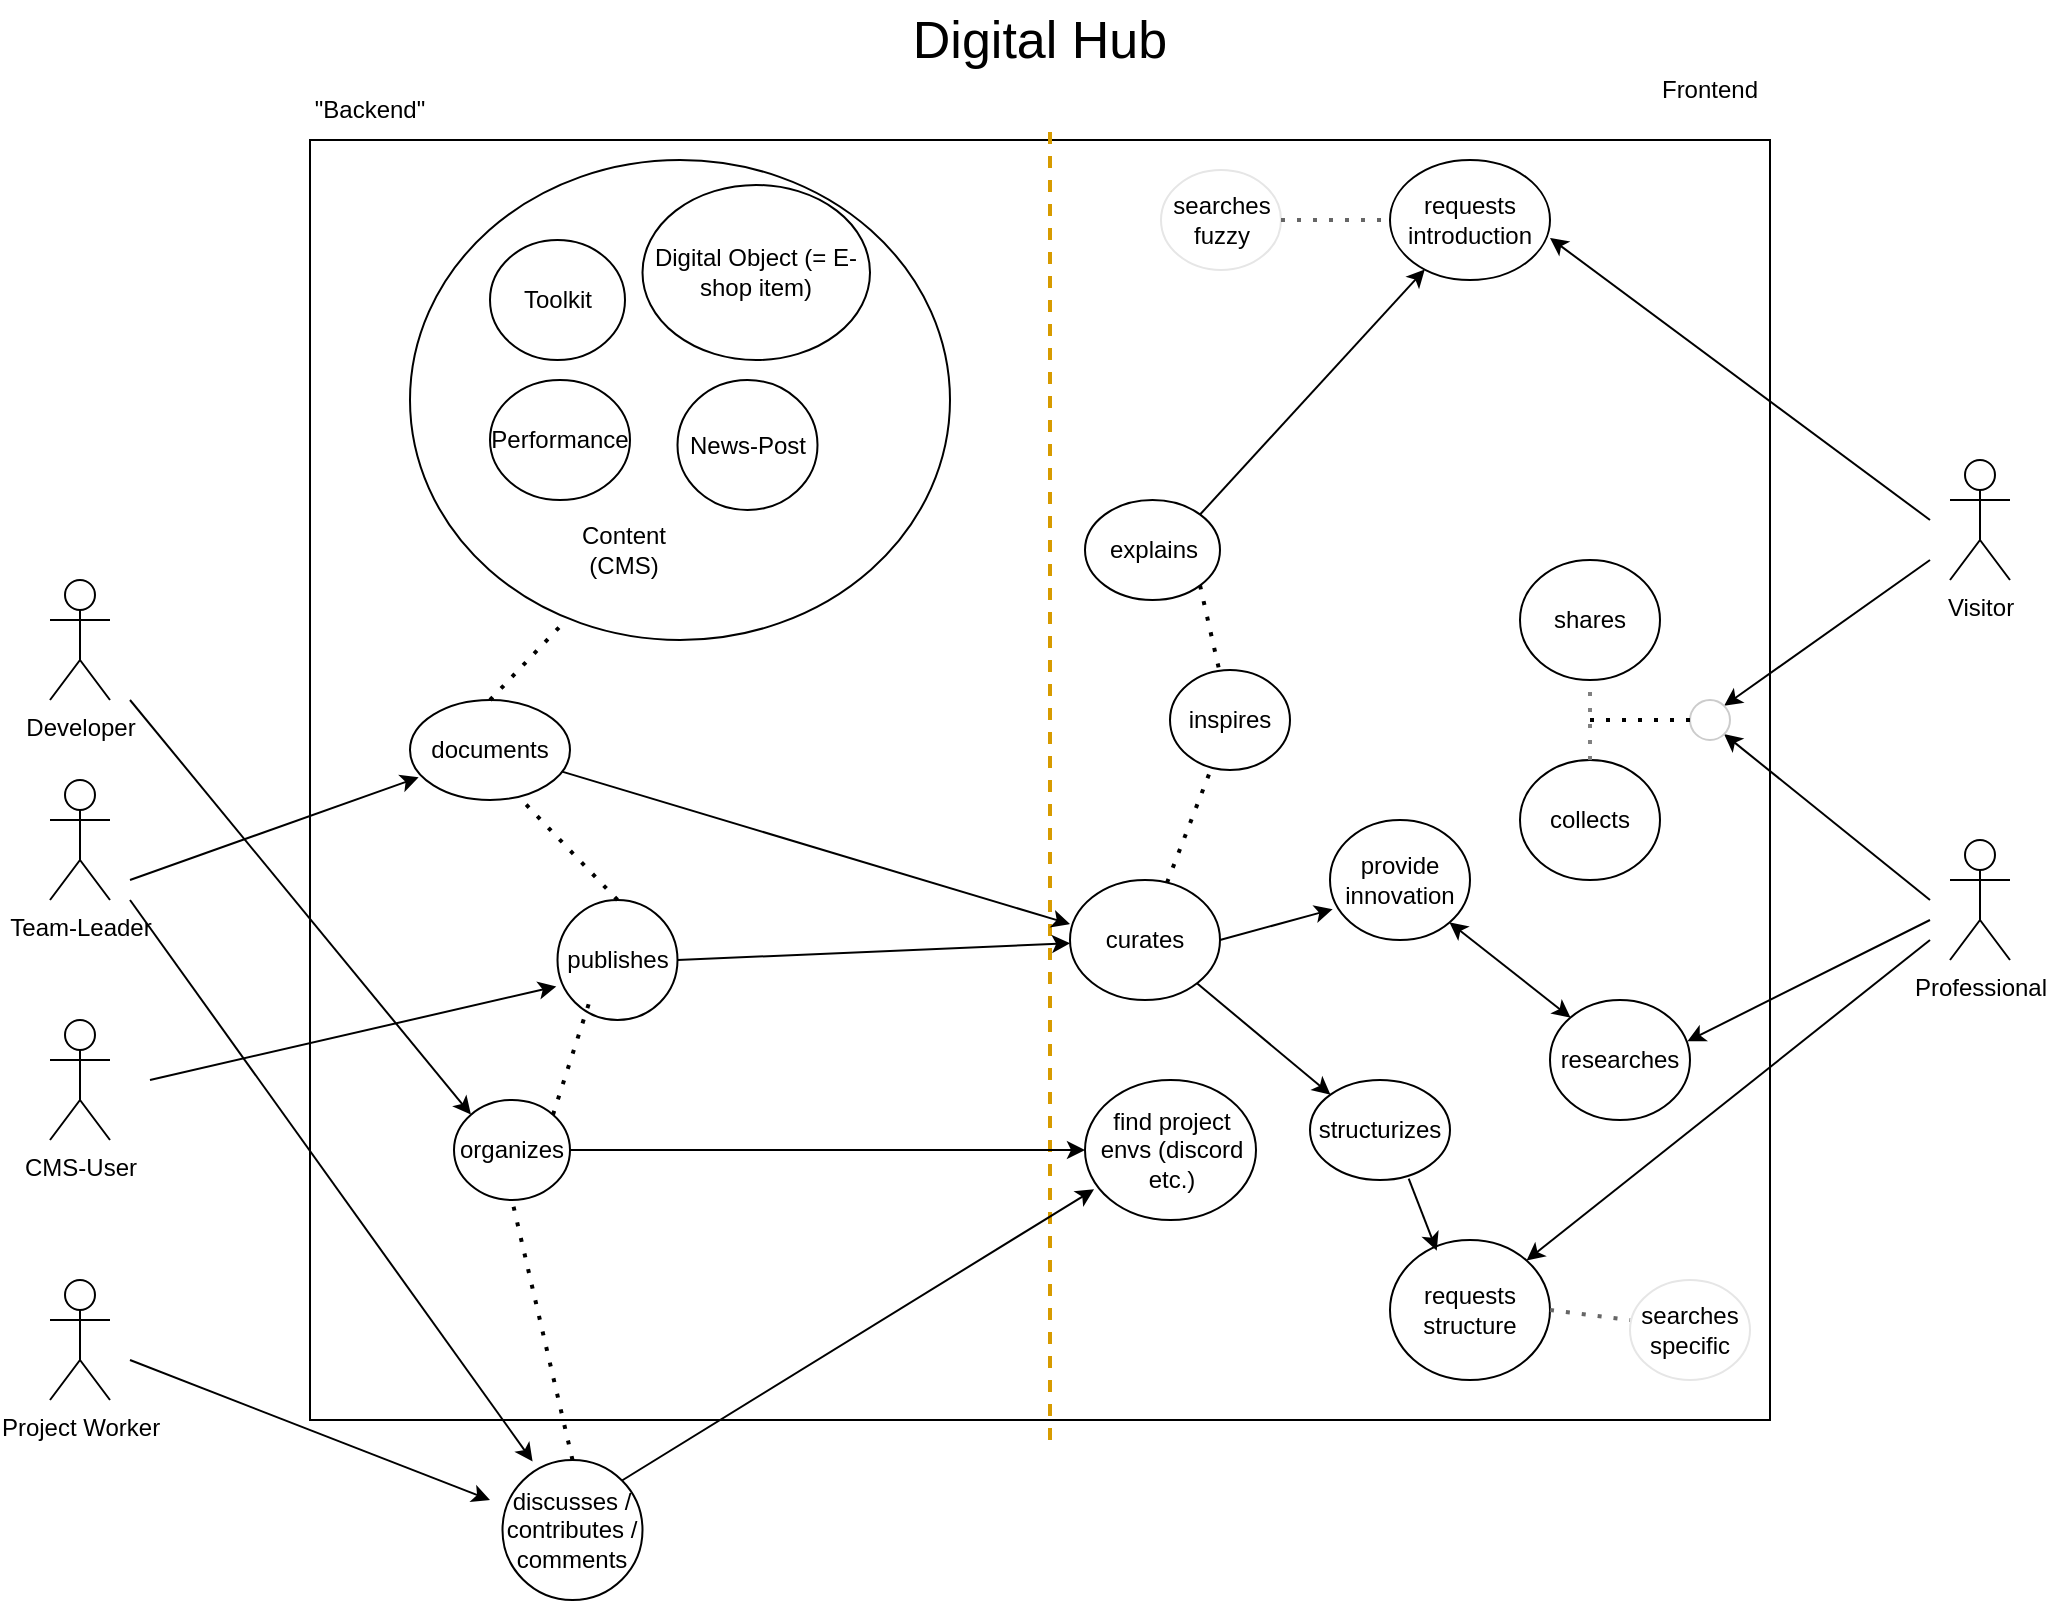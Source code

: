<mxfile version="15.9.1" type="device"><diagram id="iooNiAMgm0IIC1ePajFr" name="Page-1"><mxGraphModel dx="1117" dy="623" grid="1" gridSize="10" guides="1" tooltips="1" connect="1" arrows="1" fold="1" page="1" pageScale="1" pageWidth="850" pageHeight="1100" math="0" shadow="0"><root><mxCell id="0"/><mxCell id="1" parent="0"/><mxCell id="Dn45jCw_LPTM7AoSx9nK-1" value="" style="rounded=0;whiteSpace=wrap;html=1;" parent="1" vertex="1"><mxGeometry x="190" y="80" width="730" height="640" as="geometry"/></mxCell><mxCell id="Dn45jCw_LPTM7AoSx9nK-26" value="" style="ellipse;whiteSpace=wrap;html=1;" parent="1" vertex="1"><mxGeometry x="240" y="90" width="270" height="240" as="geometry"/></mxCell><mxCell id="Dn45jCw_LPTM7AoSx9nK-2" value="CMS-User" style="shape=umlActor;verticalLabelPosition=bottom;verticalAlign=top;html=1;outlineConnect=0;" parent="1" vertex="1"><mxGeometry x="60" y="520" width="30" height="60" as="geometry"/></mxCell><mxCell id="Dn45jCw_LPTM7AoSx9nK-3" value="Team-Leader" style="shape=umlActor;verticalLabelPosition=bottom;verticalAlign=top;html=1;outlineConnect=0;" parent="1" vertex="1"><mxGeometry x="60" y="400" width="30" height="60" as="geometry"/></mxCell><mxCell id="Dn45jCw_LPTM7AoSx9nK-4" value="Project Worker" style="shape=umlActor;verticalLabelPosition=bottom;verticalAlign=top;html=1;outlineConnect=0;" parent="1" vertex="1"><mxGeometry x="60" y="650" width="30" height="60" as="geometry"/></mxCell><mxCell id="Dn45jCw_LPTM7AoSx9nK-5" value="Visitor" style="shape=umlActor;verticalLabelPosition=bottom;verticalAlign=top;html=1;outlineConnect=0;" parent="1" vertex="1"><mxGeometry x="1010" y="240" width="30" height="60" as="geometry"/></mxCell><mxCell id="Dn45jCw_LPTM7AoSx9nK-6" value="Professional" style="shape=umlActor;verticalLabelPosition=bottom;verticalAlign=top;html=1;outlineConnect=0;" parent="1" vertex="1"><mxGeometry x="1010" y="430" width="30" height="60" as="geometry"/></mxCell><mxCell id="Dn45jCw_LPTM7AoSx9nK-16" value="Developer" style="shape=umlActor;verticalLabelPosition=bottom;verticalAlign=top;html=1;outlineConnect=0;" parent="1" vertex="1"><mxGeometry x="60" y="300" width="30" height="60" as="geometry"/></mxCell><mxCell id="Dn45jCw_LPTM7AoSx9nK-20" value="Digital Object (= E-shop item)" style="ellipse;whiteSpace=wrap;html=1;" parent="1" vertex="1"><mxGeometry x="356.25" y="102.5" width="113.75" height="87.5" as="geometry"/></mxCell><mxCell id="Dn45jCw_LPTM7AoSx9nK-21" value="Toolkit" style="ellipse;whiteSpace=wrap;html=1;" parent="1" vertex="1"><mxGeometry x="280" y="130" width="67.5" height="60" as="geometry"/></mxCell><mxCell id="Dn45jCw_LPTM7AoSx9nK-22" value="News-Post" style="ellipse;whiteSpace=wrap;html=1;" parent="1" vertex="1"><mxGeometry x="373.75" y="200" width="70" height="65" as="geometry"/></mxCell><mxCell id="Dn45jCw_LPTM7AoSx9nK-24" value="Performance" style="ellipse;whiteSpace=wrap;html=1;" parent="1" vertex="1"><mxGeometry x="280" y="200" width="70" height="60" as="geometry"/></mxCell><mxCell id="Dn45jCw_LPTM7AoSx9nK-27" value="Content (CMS)" style="text;html=1;strokeColor=none;fillColor=none;align=center;verticalAlign=middle;whiteSpace=wrap;rounded=0;" parent="1" vertex="1"><mxGeometry x="315" y="270" width="64" height="30" as="geometry"/></mxCell><mxCell id="Dn45jCw_LPTM7AoSx9nK-28" value="discusses / contributes / comments" style="ellipse;whiteSpace=wrap;html=1;aspect=fixed;" parent="1" vertex="1"><mxGeometry x="286.25" y="740" width="70" height="70" as="geometry"/></mxCell><mxCell id="Dn45jCw_LPTM7AoSx9nK-29" value="publishes" style="ellipse;whiteSpace=wrap;html=1;aspect=fixed;" parent="1" vertex="1"><mxGeometry x="313.75" y="460" width="60" height="60" as="geometry"/></mxCell><mxCell id="Dn45jCw_LPTM7AoSx9nK-33" value="" style="endArrow=classic;html=1;rounded=0;entryX=-0.01;entryY=0.72;entryDx=0;entryDy=0;entryPerimeter=0;" parent="1" target="Dn45jCw_LPTM7AoSx9nK-29" edge="1"><mxGeometry width="50" height="50" relative="1" as="geometry"><mxPoint x="110" y="550" as="sourcePoint"/><mxPoint x="270" y="520" as="targetPoint"/></mxGeometry></mxCell><mxCell id="Dn45jCw_LPTM7AoSx9nK-36" value="" style="endArrow=none;dashed=1;html=1;dashPattern=1 3;strokeWidth=2;rounded=0;entryX=0.68;entryY=0.969;entryDx=0;entryDy=0;entryPerimeter=0;exitX=0.5;exitY=0;exitDx=0;exitDy=0;" parent="1" source="Dn45jCw_LPTM7AoSx9nK-29" target="Dn45jCw_LPTM7AoSx9nK-46" edge="1"><mxGeometry width="50" height="50" relative="1" as="geometry"><mxPoint x="340" y="420" as="sourcePoint"/><mxPoint x="390" y="370" as="targetPoint"/></mxGeometry></mxCell><mxCell id="Dn45jCw_LPTM7AoSx9nK-39" value="" style="endArrow=none;dashed=1;html=1;strokeWidth=2;rounded=0;fillColor=#ffe6cc;strokeColor=#d79b00;" parent="1" edge="1"><mxGeometry width="50" height="50" relative="1" as="geometry"><mxPoint x="560" y="730" as="sourcePoint"/><mxPoint x="560" y="70" as="targetPoint"/></mxGeometry></mxCell><mxCell id="Dn45jCw_LPTM7AoSx9nK-40" value="collects" style="ellipse;whiteSpace=wrap;html=1;" parent="1" vertex="1"><mxGeometry x="795" y="390" width="70" height="60" as="geometry"/></mxCell><mxCell id="Dn45jCw_LPTM7AoSx9nK-42" value="shares" style="ellipse;whiteSpace=wrap;html=1;" parent="1" vertex="1"><mxGeometry x="795" y="290" width="70" height="60" as="geometry"/></mxCell><mxCell id="Dn45jCw_LPTM7AoSx9nK-43" value="explains" style="ellipse;whiteSpace=wrap;html=1;" parent="1" vertex="1"><mxGeometry x="577.5" y="260" width="67.5" height="50" as="geometry"/></mxCell><mxCell id="Dn45jCw_LPTM7AoSx9nK-44" value="curates" style="ellipse;whiteSpace=wrap;html=1;" parent="1" vertex="1"><mxGeometry x="570" y="450" width="75" height="60" as="geometry"/></mxCell><mxCell id="Dn45jCw_LPTM7AoSx9nK-46" value="documents" style="ellipse;whiteSpace=wrap;html=1;" parent="1" vertex="1"><mxGeometry x="240" y="360" width="80" height="50" as="geometry"/></mxCell><mxCell id="Dn45jCw_LPTM7AoSx9nK-47" value="structurizes" style="ellipse;whiteSpace=wrap;html=1;" parent="1" vertex="1"><mxGeometry x="690" y="550" width="70" height="50" as="geometry"/></mxCell><mxCell id="Dn45jCw_LPTM7AoSx9nK-48" value="searches fuzzy" style="ellipse;whiteSpace=wrap;html=1;strokeColor=#E6E6E6;" parent="1" vertex="1"><mxGeometry x="615.5" y="95" width="60" height="50" as="geometry"/></mxCell><mxCell id="Dn45jCw_LPTM7AoSx9nK-49" value="researches" style="ellipse;whiteSpace=wrap;html=1;" parent="1" vertex="1"><mxGeometry x="810" y="510" width="70" height="60" as="geometry"/></mxCell><mxCell id="Dn45jCw_LPTM7AoSx9nK-50" value="requests introduction" style="ellipse;whiteSpace=wrap;html=1;" parent="1" vertex="1"><mxGeometry x="730" y="90" width="80" height="60" as="geometry"/></mxCell><mxCell id="Dn45jCw_LPTM7AoSx9nK-52" value="" style="endArrow=classic;html=1;rounded=0;entryX=0.054;entryY=0.773;entryDx=0;entryDy=0;entryPerimeter=0;" parent="1" target="Dn45jCw_LPTM7AoSx9nK-46" edge="1"><mxGeometry width="50" height="50" relative="1" as="geometry"><mxPoint x="100" y="450" as="sourcePoint"/><mxPoint x="260" y="560" as="targetPoint"/></mxGeometry></mxCell><mxCell id="Dn45jCw_LPTM7AoSx9nK-53" value="" style="endArrow=classic;html=1;rounded=0;entryX=0;entryY=0.367;entryDx=0;entryDy=0;entryPerimeter=0;" parent="1" source="Dn45jCw_LPTM7AoSx9nK-46" target="Dn45jCw_LPTM7AoSx9nK-44" edge="1"><mxGeometry width="50" height="50" relative="1" as="geometry"><mxPoint x="520" y="570" as="sourcePoint"/><mxPoint x="570" y="520" as="targetPoint"/></mxGeometry></mxCell><mxCell id="Dn45jCw_LPTM7AoSx9nK-54" value="" style="endArrow=classic;html=1;rounded=0;exitX=1;exitY=0.5;exitDx=0;exitDy=0;" parent="1" source="Dn45jCw_LPTM7AoSx9nK-29" target="Dn45jCw_LPTM7AoSx9nK-44" edge="1"><mxGeometry width="50" height="50" relative="1" as="geometry"><mxPoint x="460" y="510" as="sourcePoint"/><mxPoint x="510" y="460" as="targetPoint"/></mxGeometry></mxCell><mxCell id="Dn45jCw_LPTM7AoSx9nK-55" value="inspires" style="ellipse;whiteSpace=wrap;html=1;" parent="1" vertex="1"><mxGeometry x="620" y="345" width="60" height="50" as="geometry"/></mxCell><mxCell id="Dn45jCw_LPTM7AoSx9nK-56" value="provide innovation" style="ellipse;whiteSpace=wrap;html=1;" parent="1" vertex="1"><mxGeometry x="700" y="420" width="70" height="60" as="geometry"/></mxCell><mxCell id="Dn45jCw_LPTM7AoSx9nK-57" value="" style="endArrow=classic;html=1;rounded=0;exitX=1;exitY=0.5;exitDx=0;exitDy=0;entryX=0.019;entryY=0.744;entryDx=0;entryDy=0;entryPerimeter=0;" parent="1" source="Dn45jCw_LPTM7AoSx9nK-44" target="Dn45jCw_LPTM7AoSx9nK-56" edge="1"><mxGeometry width="50" height="50" relative="1" as="geometry"><mxPoint x="700" y="540" as="sourcePoint"/><mxPoint x="750" y="490" as="targetPoint"/></mxGeometry></mxCell><mxCell id="Dn45jCw_LPTM7AoSx9nK-59" value="searches specific" style="ellipse;whiteSpace=wrap;html=1;strokeColor=#E6E6E6;" parent="1" vertex="1"><mxGeometry x="850" y="650" width="60" height="50" as="geometry"/></mxCell><mxCell id="Dn45jCw_LPTM7AoSx9nK-62" value="" style="endArrow=classic;html=1;rounded=0;entryX=1;entryY=0.65;entryDx=0;entryDy=0;entryPerimeter=0;" parent="1" target="Dn45jCw_LPTM7AoSx9nK-50" edge="1"><mxGeometry width="50" height="50" relative="1" as="geometry"><mxPoint x="1000" y="270" as="sourcePoint"/><mxPoint x="870" y="240" as="targetPoint"/></mxGeometry></mxCell><mxCell id="Dn45jCw_LPTM7AoSx9nK-63" value="" style="endArrow=classic;html=1;rounded=0;entryX=0;entryY=0;entryDx=0;entryDy=0;" parent="1" target="eikZ03w4hBAH6lAD9h8H-19" edge="1"><mxGeometry width="50" height="50" relative="1" as="geometry"><mxPoint x="1000" y="290" as="sourcePoint"/><mxPoint x="865" y="370" as="targetPoint"/></mxGeometry></mxCell><mxCell id="Dn45jCw_LPTM7AoSx9nK-69" value="" style="endArrow=classic;html=1;rounded=0;entryX=1;entryY=0;entryDx=0;entryDy=0;" parent="1" target="eikZ03w4hBAH6lAD9h8H-19" edge="1"><mxGeometry width="50" height="50" relative="1" as="geometry"><mxPoint x="1000" y="460" as="sourcePoint"/><mxPoint x="830" y="370" as="targetPoint"/></mxGeometry></mxCell><mxCell id="Dn45jCw_LPTM7AoSx9nK-71" value="organizes" style="ellipse;whiteSpace=wrap;html=1;" parent="1" vertex="1"><mxGeometry x="262" y="560" width="58" height="50" as="geometry"/></mxCell><mxCell id="Dn45jCw_LPTM7AoSx9nK-73" value="find project envs (discord etc.)" style="ellipse;whiteSpace=wrap;html=1;" parent="1" vertex="1"><mxGeometry x="577.5" y="550" width="85.5" height="70" as="geometry"/></mxCell><mxCell id="eikZ03w4hBAH6lAD9h8H-1" value="" style="endArrow=none;dashed=1;html=1;dashPattern=1 3;strokeWidth=2;rounded=0;entryX=0.5;entryY=1;entryDx=0;entryDy=0;exitX=0.5;exitY=0;exitDx=0;exitDy=0;strokeColor=#808080;" edge="1" parent="1" source="Dn45jCw_LPTM7AoSx9nK-40" target="Dn45jCw_LPTM7AoSx9nK-42"><mxGeometry width="50" height="50" relative="1" as="geometry"><mxPoint x="800" y="410" as="sourcePoint"/><mxPoint x="850" y="360" as="targetPoint"/></mxGeometry></mxCell><mxCell id="eikZ03w4hBAH6lAD9h8H-7" value="" style="endArrow=classic;html=1;rounded=0;entryX=0.981;entryY=0.344;entryDx=0;entryDy=0;entryPerimeter=0;" edge="1" parent="1" target="Dn45jCw_LPTM7AoSx9nK-49"><mxGeometry width="50" height="50" relative="1" as="geometry"><mxPoint x="1000" y="470" as="sourcePoint"/><mxPoint x="970" y="630" as="targetPoint"/></mxGeometry></mxCell><mxCell id="eikZ03w4hBAH6lAD9h8H-8" value="requests structure" style="ellipse;whiteSpace=wrap;html=1;" vertex="1" parent="1"><mxGeometry x="730" y="630" width="80" height="70" as="geometry"/></mxCell><mxCell id="eikZ03w4hBAH6lAD9h8H-9" value="" style="endArrow=classic;html=1;rounded=0;entryX=1;entryY=0;entryDx=0;entryDy=0;" edge="1" parent="1" target="eikZ03w4hBAH6lAD9h8H-8"><mxGeometry width="50" height="50" relative="1" as="geometry"><mxPoint x="1000" y="480" as="sourcePoint"/><mxPoint x="1010" y="650" as="targetPoint"/></mxGeometry></mxCell><mxCell id="eikZ03w4hBAH6lAD9h8H-11" value="" style="endArrow=classic;html=1;rounded=0;exitX=1;exitY=0;exitDx=0;exitDy=0;" edge="1" parent="1" source="Dn45jCw_LPTM7AoSx9nK-43" target="Dn45jCw_LPTM7AoSx9nK-50"><mxGeometry width="50" height="50" relative="1" as="geometry"><mxPoint x="650" y="290" as="sourcePoint"/><mxPoint x="700" y="240" as="targetPoint"/></mxGeometry></mxCell><mxCell id="eikZ03w4hBAH6lAD9h8H-12" value="" style="endArrow=none;dashed=1;html=1;dashPattern=1 3;strokeWidth=2;rounded=0;entryX=0;entryY=0.5;entryDx=0;entryDy=0;exitX=1;exitY=0.5;exitDx=0;exitDy=0;fillColor=#f5f5f5;strokeColor=#666666;" edge="1" parent="1" source="Dn45jCw_LPTM7AoSx9nK-48" target="Dn45jCw_LPTM7AoSx9nK-50"><mxGeometry width="50" height="50" relative="1" as="geometry"><mxPoint x="700" y="170" as="sourcePoint"/><mxPoint x="750" y="120" as="targetPoint"/></mxGeometry></mxCell><mxCell id="eikZ03w4hBAH6lAD9h8H-13" value="" style="endArrow=none;dashed=1;html=1;dashPattern=1 3;strokeWidth=2;rounded=0;exitX=1;exitY=0.5;exitDx=0;exitDy=0;fillColor=#f5f5f5;strokeColor=#666666;" edge="1" parent="1" source="eikZ03w4hBAH6lAD9h8H-8"><mxGeometry width="50" height="50" relative="1" as="geometry"><mxPoint x="830" y="720" as="sourcePoint"/><mxPoint x="850" y="670" as="targetPoint"/></mxGeometry></mxCell><mxCell id="eikZ03w4hBAH6lAD9h8H-14" value="" style="endArrow=classic;html=1;rounded=0;entryX=0;entryY=0;entryDx=0;entryDy=0;" edge="1" parent="1" source="Dn45jCw_LPTM7AoSx9nK-44" target="Dn45jCw_LPTM7AoSx9nK-47"><mxGeometry width="50" height="50" relative="1" as="geometry"><mxPoint x="660" y="640" as="sourcePoint"/><mxPoint x="710" y="590" as="targetPoint"/></mxGeometry></mxCell><mxCell id="eikZ03w4hBAH6lAD9h8H-15" value="" style="endArrow=classic;html=1;rounded=0;exitX=0.705;exitY=0.987;exitDx=0;exitDy=0;entryX=0.292;entryY=0.076;entryDx=0;entryDy=0;entryPerimeter=0;exitPerimeter=0;" edge="1" parent="1" source="Dn45jCw_LPTM7AoSx9nK-47" target="eikZ03w4hBAH6lAD9h8H-8"><mxGeometry width="50" height="50" relative="1" as="geometry"><mxPoint x="680" y="730" as="sourcePoint"/><mxPoint x="730" y="680" as="targetPoint"/></mxGeometry></mxCell><mxCell id="eikZ03w4hBAH6lAD9h8H-16" value="" style="endArrow=none;dashed=1;html=1;dashPattern=1 3;strokeWidth=2;rounded=0;" edge="1" parent="1" source="Dn45jCw_LPTM7AoSx9nK-44" target="Dn45jCw_LPTM7AoSx9nK-55"><mxGeometry width="50" height="50" relative="1" as="geometry"><mxPoint x="620" y="440" as="sourcePoint"/><mxPoint x="670" y="390" as="targetPoint"/></mxGeometry></mxCell><mxCell id="eikZ03w4hBAH6lAD9h8H-17" value="" style="endArrow=none;dashed=1;html=1;dashPattern=1 3;strokeWidth=2;rounded=0;exitX=1;exitY=1;exitDx=0;exitDy=0;" edge="1" parent="1" source="Dn45jCw_LPTM7AoSx9nK-43" target="Dn45jCw_LPTM7AoSx9nK-55"><mxGeometry width="50" height="50" relative="1" as="geometry"><mxPoint x="620" y="350" as="sourcePoint"/><mxPoint x="670" y="300" as="targetPoint"/></mxGeometry></mxCell><mxCell id="eikZ03w4hBAH6lAD9h8H-18" value="" style="endArrow=classic;startArrow=classic;html=1;rounded=0;entryX=0;entryY=0;entryDx=0;entryDy=0;exitX=1;exitY=1;exitDx=0;exitDy=0;" edge="1" parent="1" source="Dn45jCw_LPTM7AoSx9nK-56" target="Dn45jCw_LPTM7AoSx9nK-49"><mxGeometry width="50" height="50" relative="1" as="geometry"><mxPoint x="740" y="540" as="sourcePoint"/><mxPoint x="790" y="490" as="targetPoint"/></mxGeometry></mxCell><mxCell id="eikZ03w4hBAH6lAD9h8H-19" value="" style="ellipse;whiteSpace=wrap;html=1;aspect=fixed;strokeColor=#CCCCCC;direction=south;" vertex="1" parent="1"><mxGeometry x="880" y="360" width="20" height="20" as="geometry"/></mxCell><mxCell id="eikZ03w4hBAH6lAD9h8H-21" value="" style="endArrow=none;dashed=1;html=1;dashPattern=1 3;strokeWidth=2;rounded=0;entryX=0.5;entryY=1;entryDx=0;entryDy=0;strokeColor=#000000;" edge="1" parent="1" target="eikZ03w4hBAH6lAD9h8H-19"><mxGeometry width="50" height="50" relative="1" as="geometry"><mxPoint x="830" y="370" as="sourcePoint"/><mxPoint x="720" y="290" as="targetPoint"/></mxGeometry></mxCell><mxCell id="eikZ03w4hBAH6lAD9h8H-23" value="" style="endArrow=classic;html=1;rounded=0;strokeColor=#000000;entryX=0.215;entryY=0.01;entryDx=0;entryDy=0;entryPerimeter=0;" edge="1" parent="1" target="Dn45jCw_LPTM7AoSx9nK-28"><mxGeometry width="50" height="50" relative="1" as="geometry"><mxPoint x="100" y="460" as="sourcePoint"/><mxPoint x="270" y="660" as="targetPoint"/></mxGeometry></mxCell><mxCell id="eikZ03w4hBAH6lAD9h8H-24" value="" style="endArrow=classic;html=1;rounded=0;strokeColor=#000000;" edge="1" parent="1"><mxGeometry width="50" height="50" relative="1" as="geometry"><mxPoint x="100" y="690" as="sourcePoint"/><mxPoint x="280" y="760" as="targetPoint"/></mxGeometry></mxCell><mxCell id="eikZ03w4hBAH6lAD9h8H-25" value="" style="endArrow=classic;html=1;rounded=0;strokeColor=#000000;entryX=0;entryY=0;entryDx=0;entryDy=0;" edge="1" parent="1" target="Dn45jCw_LPTM7AoSx9nK-71"><mxGeometry width="50" height="50" relative="1" as="geometry"><mxPoint x="100" y="360" as="sourcePoint"/><mxPoint x="250" y="500" as="targetPoint"/></mxGeometry></mxCell><mxCell id="eikZ03w4hBAH6lAD9h8H-26" value="" style="endArrow=classic;html=1;rounded=0;strokeColor=#000000;entryX=0.053;entryY=0.781;entryDx=0;entryDy=0;entryPerimeter=0;exitX=1;exitY=0;exitDx=0;exitDy=0;" edge="1" parent="1" source="Dn45jCw_LPTM7AoSx9nK-28" target="Dn45jCw_LPTM7AoSx9nK-73"><mxGeometry width="50" height="50" relative="1" as="geometry"><mxPoint x="410" y="750" as="sourcePoint"/><mxPoint x="460" y="700" as="targetPoint"/></mxGeometry></mxCell><mxCell id="eikZ03w4hBAH6lAD9h8H-27" value="" style="endArrow=classic;html=1;rounded=0;strokeColor=#000000;exitX=1;exitY=0.5;exitDx=0;exitDy=0;entryX=0;entryY=0.5;entryDx=0;entryDy=0;" edge="1" parent="1" source="Dn45jCw_LPTM7AoSx9nK-71" target="Dn45jCw_LPTM7AoSx9nK-73"><mxGeometry width="50" height="50" relative="1" as="geometry"><mxPoint x="360" y="690" as="sourcePoint"/><mxPoint x="410" y="640" as="targetPoint"/></mxGeometry></mxCell><mxCell id="eikZ03w4hBAH6lAD9h8H-28" value="" style="endArrow=none;dashed=1;html=1;dashPattern=1 3;strokeWidth=2;rounded=0;exitX=1;exitY=0;exitDx=0;exitDy=0;" edge="1" parent="1" source="Dn45jCw_LPTM7AoSx9nK-71"><mxGeometry width="50" height="50" relative="1" as="geometry"><mxPoint x="310" y="580" as="sourcePoint"/><mxPoint x="330" y="510" as="targetPoint"/></mxGeometry></mxCell><mxCell id="eikZ03w4hBAH6lAD9h8H-29" value="" style="endArrow=none;dashed=1;html=1;dashPattern=1 3;strokeWidth=2;rounded=0;entryX=0.5;entryY=1;entryDx=0;entryDy=0;exitX=0.5;exitY=0;exitDx=0;exitDy=0;" edge="1" parent="1" source="Dn45jCw_LPTM7AoSx9nK-28" target="Dn45jCw_LPTM7AoSx9nK-71"><mxGeometry width="50" height="50" relative="1" as="geometry"><mxPoint x="320" y="720" as="sourcePoint"/><mxPoint x="370" y="670" as="targetPoint"/></mxGeometry></mxCell><mxCell id="eikZ03w4hBAH6lAD9h8H-30" value="" style="endArrow=none;dashed=1;html=1;dashPattern=1 3;strokeWidth=2;rounded=0;entryX=0.286;entryY=0.962;entryDx=0;entryDy=0;entryPerimeter=0;exitX=0.5;exitY=0;exitDx=0;exitDy=0;" edge="1" parent="1" source="Dn45jCw_LPTM7AoSx9nK-46" target="Dn45jCw_LPTM7AoSx9nK-26"><mxGeometry width="50" height="50" relative="1" as="geometry"><mxPoint x="410" y="420" as="sourcePoint"/><mxPoint x="460" y="370" as="targetPoint"/></mxGeometry></mxCell><mxCell id="eikZ03w4hBAH6lAD9h8H-31" value="&quot;Backend&quot;" style="text;html=1;strokeColor=none;fillColor=none;align=center;verticalAlign=middle;whiteSpace=wrap;rounded=0;" vertex="1" parent="1"><mxGeometry x="190" y="50" width="60" height="30" as="geometry"/></mxCell><mxCell id="eikZ03w4hBAH6lAD9h8H-33" value="Frontend" style="text;html=1;strokeColor=none;fillColor=none;align=center;verticalAlign=middle;whiteSpace=wrap;rounded=0;" vertex="1" parent="1"><mxGeometry x="860" y="40" width="60" height="30" as="geometry"/></mxCell><mxCell id="eikZ03w4hBAH6lAD9h8H-34" value="&lt;font style=&quot;font-size: 26px&quot;&gt;Digital Hub&lt;/font&gt;" style="text;html=1;strokeColor=none;fillColor=none;align=center;verticalAlign=middle;whiteSpace=wrap;rounded=0;" vertex="1" parent="1"><mxGeometry x="475" y="10" width="160" height="40" as="geometry"/></mxCell></root></mxGraphModel></diagram></mxfile>